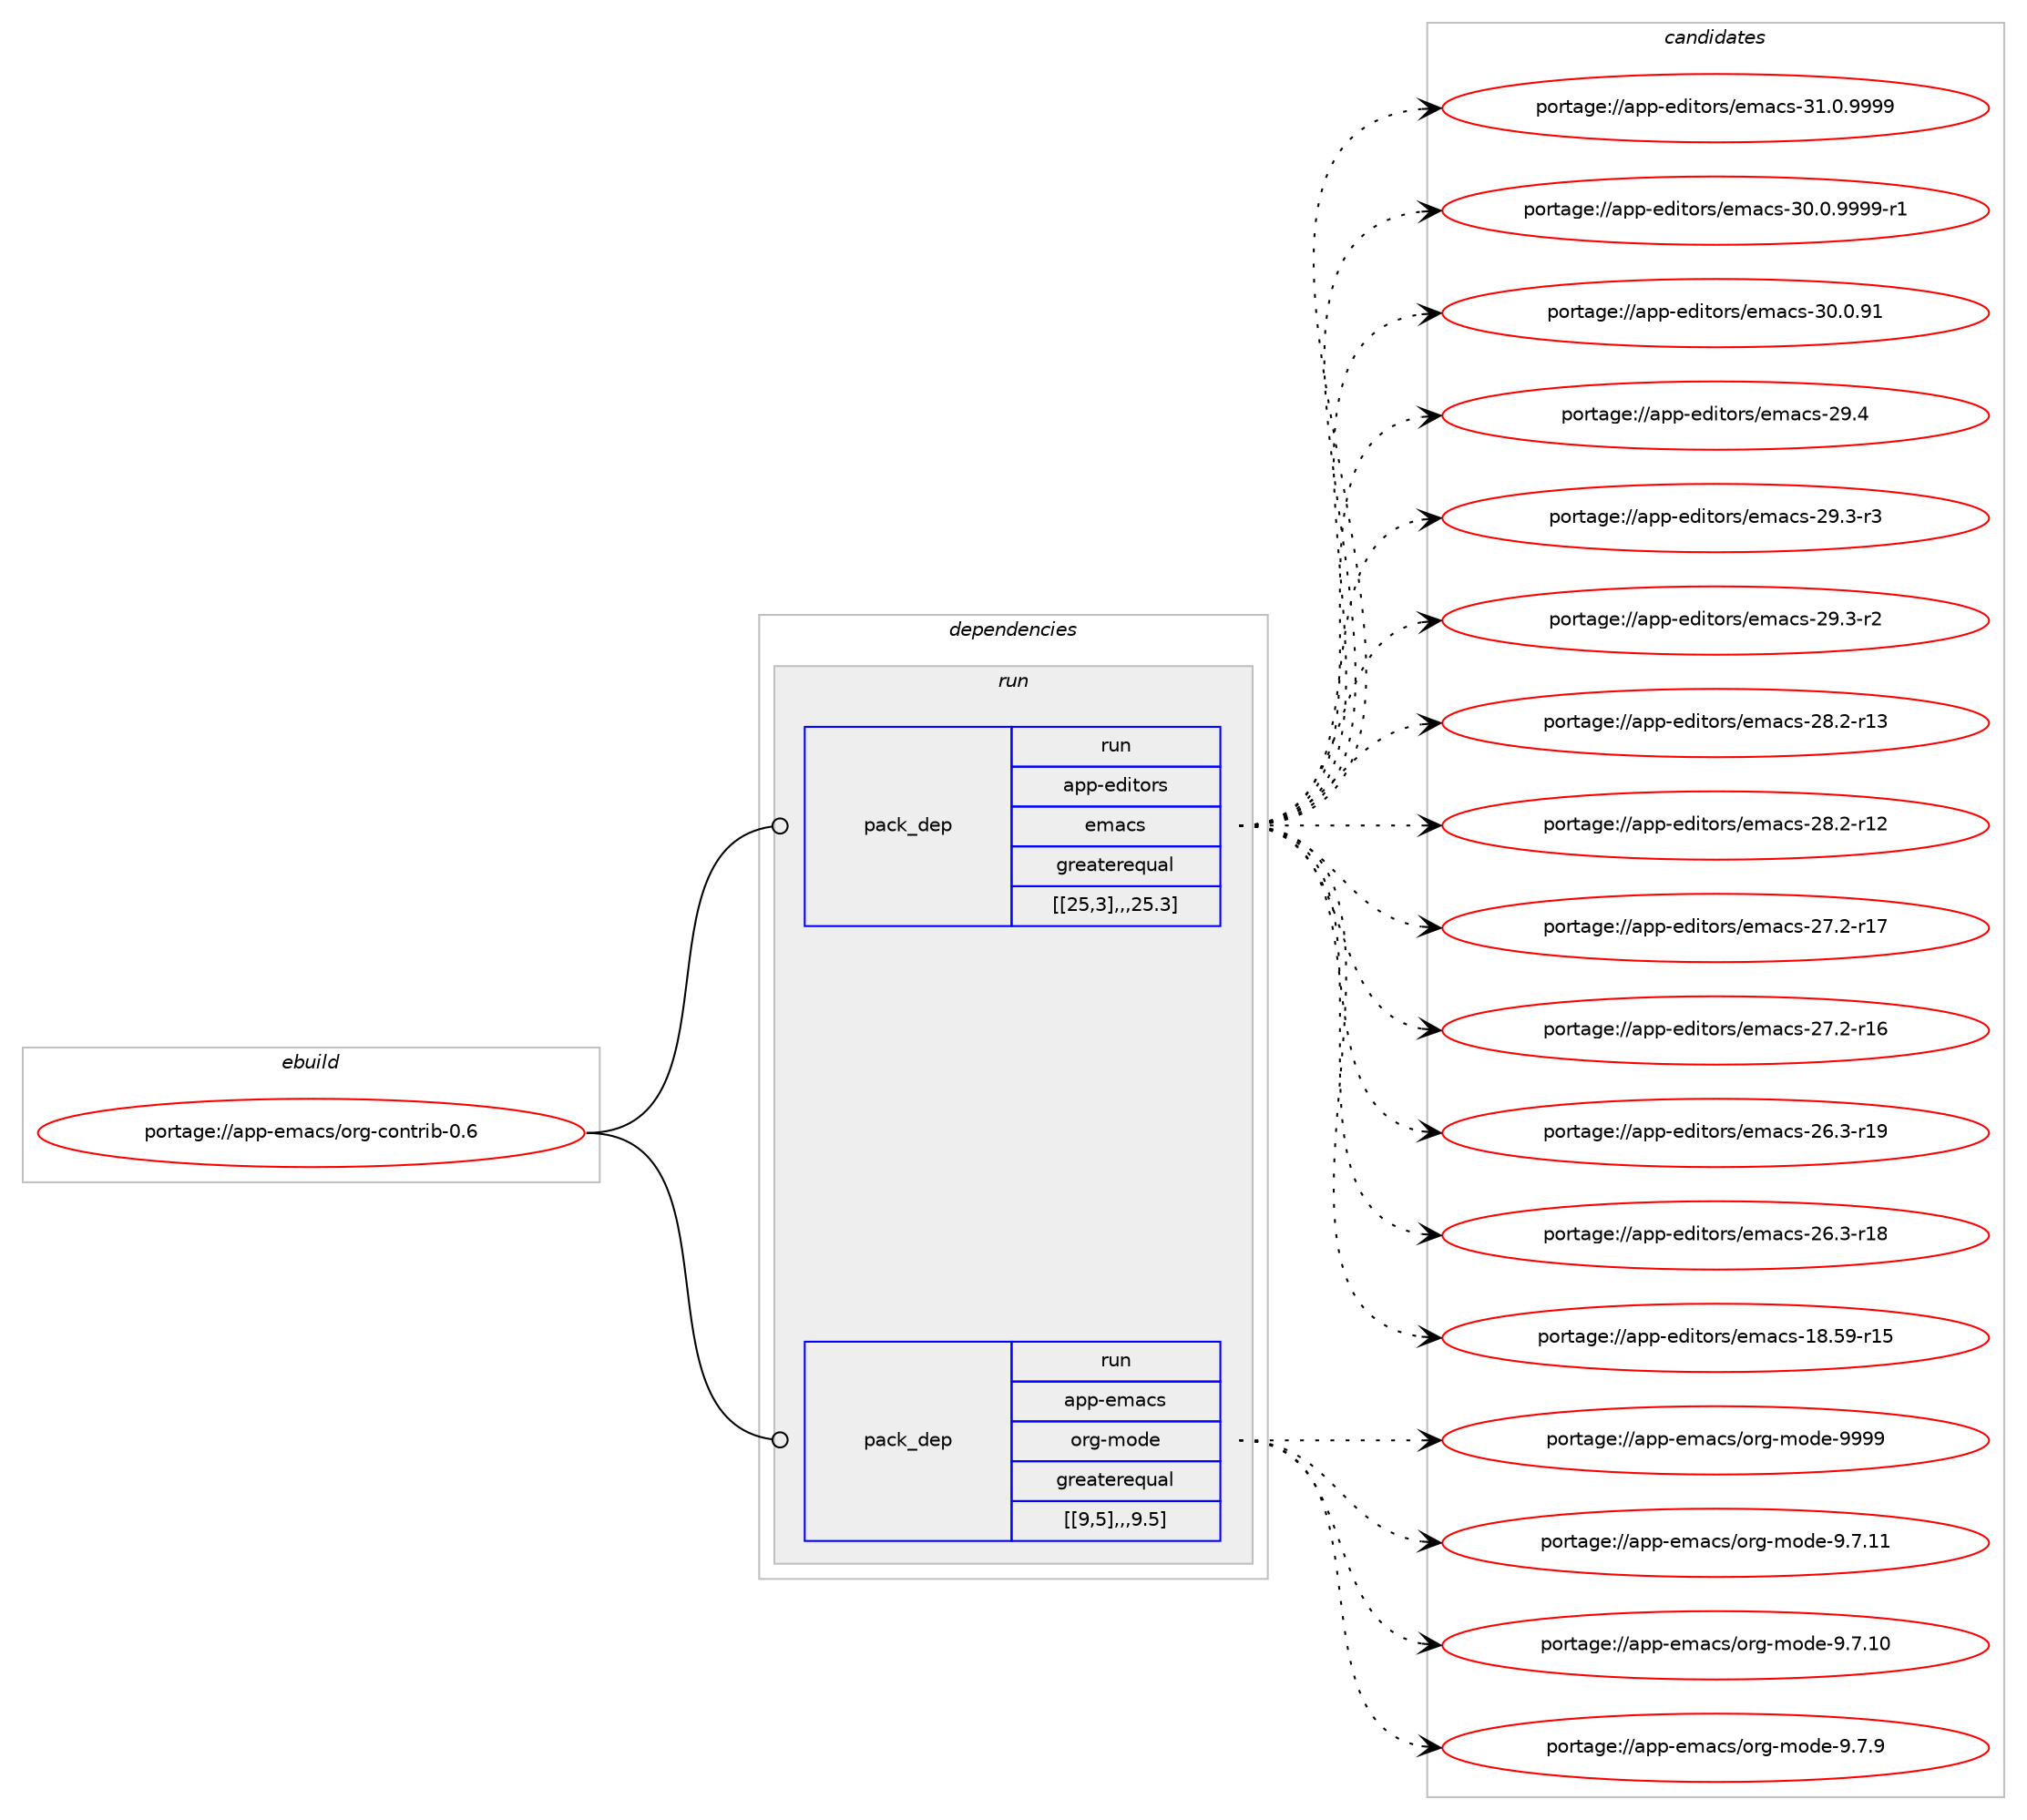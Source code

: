 digraph prolog {

# *************
# Graph options
# *************

newrank=true;
concentrate=true;
compound=true;
graph [rankdir=LR,fontname=Helvetica,fontsize=10,ranksep=1.5];#, ranksep=2.5, nodesep=0.2];
edge  [arrowhead=vee];
node  [fontname=Helvetica,fontsize=10];

# **********
# The ebuild
# **********

subgraph cluster_leftcol {
color=gray;
label=<<i>ebuild</i>>;
id [label="portage://app-emacs/org-contrib-0.6", color=red, width=4, href="../app-emacs/org-contrib-0.6.svg"];
}

# ****************
# The dependencies
# ****************

subgraph cluster_midcol {
color=gray;
label=<<i>dependencies</i>>;
subgraph cluster_compile {
fillcolor="#eeeeee";
style=filled;
label=<<i>compile</i>>;
}
subgraph cluster_compileandrun {
fillcolor="#eeeeee";
style=filled;
label=<<i>compile and run</i>>;
}
subgraph cluster_run {
fillcolor="#eeeeee";
style=filled;
label=<<i>run</i>>;
subgraph pack16774 {
dependency23347 [label=<<TABLE BORDER="0" CELLBORDER="1" CELLSPACING="0" CELLPADDING="4" WIDTH="220"><TR><TD ROWSPAN="6" CELLPADDING="30">pack_dep</TD></TR><TR><TD WIDTH="110">run</TD></TR><TR><TD>app-editors</TD></TR><TR><TD>emacs</TD></TR><TR><TD>greaterequal</TD></TR><TR><TD>[[25,3],,,25.3]</TD></TR></TABLE>>, shape=none, color=blue];
}
id:e -> dependency23347:w [weight=20,style="solid",arrowhead="odot"];
subgraph pack16775 {
dependency23348 [label=<<TABLE BORDER="0" CELLBORDER="1" CELLSPACING="0" CELLPADDING="4" WIDTH="220"><TR><TD ROWSPAN="6" CELLPADDING="30">pack_dep</TD></TR><TR><TD WIDTH="110">run</TD></TR><TR><TD>app-emacs</TD></TR><TR><TD>org-mode</TD></TR><TR><TD>greaterequal</TD></TR><TR><TD>[[9,5],,,9.5]</TD></TR></TABLE>>, shape=none, color=blue];
}
id:e -> dependency23348:w [weight=20,style="solid",arrowhead="odot"];
}
}

# **************
# The candidates
# **************

subgraph cluster_choices {
rank=same;
color=gray;
label=<<i>candidates</i>>;

subgraph choice16774 {
color=black;
nodesep=1;
choice971121124510110010511611111411547101109979911545514946484657575757 [label="portage://app-editors/emacs-31.0.9999", color=red, width=4,href="../app-editors/emacs-31.0.9999.svg"];
choice9711211245101100105116111114115471011099799115455148464846575757574511449 [label="portage://app-editors/emacs-30.0.9999-r1", color=red, width=4,href="../app-editors/emacs-30.0.9999-r1.svg"];
choice97112112451011001051161111141154710110997991154551484648465749 [label="portage://app-editors/emacs-30.0.91", color=red, width=4,href="../app-editors/emacs-30.0.91.svg"];
choice97112112451011001051161111141154710110997991154550574652 [label="portage://app-editors/emacs-29.4", color=red, width=4,href="../app-editors/emacs-29.4.svg"];
choice971121124510110010511611111411547101109979911545505746514511451 [label="portage://app-editors/emacs-29.3-r3", color=red, width=4,href="../app-editors/emacs-29.3-r3.svg"];
choice971121124510110010511611111411547101109979911545505746514511450 [label="portage://app-editors/emacs-29.3-r2", color=red, width=4,href="../app-editors/emacs-29.3-r2.svg"];
choice97112112451011001051161111141154710110997991154550564650451144951 [label="portage://app-editors/emacs-28.2-r13", color=red, width=4,href="../app-editors/emacs-28.2-r13.svg"];
choice97112112451011001051161111141154710110997991154550564650451144950 [label="portage://app-editors/emacs-28.2-r12", color=red, width=4,href="../app-editors/emacs-28.2-r12.svg"];
choice97112112451011001051161111141154710110997991154550554650451144955 [label="portage://app-editors/emacs-27.2-r17", color=red, width=4,href="../app-editors/emacs-27.2-r17.svg"];
choice97112112451011001051161111141154710110997991154550554650451144954 [label="portage://app-editors/emacs-27.2-r16", color=red, width=4,href="../app-editors/emacs-27.2-r16.svg"];
choice97112112451011001051161111141154710110997991154550544651451144957 [label="portage://app-editors/emacs-26.3-r19", color=red, width=4,href="../app-editors/emacs-26.3-r19.svg"];
choice97112112451011001051161111141154710110997991154550544651451144956 [label="portage://app-editors/emacs-26.3-r18", color=red, width=4,href="../app-editors/emacs-26.3-r18.svg"];
choice9711211245101100105116111114115471011099799115454956465357451144953 [label="portage://app-editors/emacs-18.59-r15", color=red, width=4,href="../app-editors/emacs-18.59-r15.svg"];
dependency23347:e -> choice971121124510110010511611111411547101109979911545514946484657575757:w [style=dotted,weight="100"];
dependency23347:e -> choice9711211245101100105116111114115471011099799115455148464846575757574511449:w [style=dotted,weight="100"];
dependency23347:e -> choice97112112451011001051161111141154710110997991154551484648465749:w [style=dotted,weight="100"];
dependency23347:e -> choice97112112451011001051161111141154710110997991154550574652:w [style=dotted,weight="100"];
dependency23347:e -> choice971121124510110010511611111411547101109979911545505746514511451:w [style=dotted,weight="100"];
dependency23347:e -> choice971121124510110010511611111411547101109979911545505746514511450:w [style=dotted,weight="100"];
dependency23347:e -> choice97112112451011001051161111141154710110997991154550564650451144951:w [style=dotted,weight="100"];
dependency23347:e -> choice97112112451011001051161111141154710110997991154550564650451144950:w [style=dotted,weight="100"];
dependency23347:e -> choice97112112451011001051161111141154710110997991154550554650451144955:w [style=dotted,weight="100"];
dependency23347:e -> choice97112112451011001051161111141154710110997991154550554650451144954:w [style=dotted,weight="100"];
dependency23347:e -> choice97112112451011001051161111141154710110997991154550544651451144957:w [style=dotted,weight="100"];
dependency23347:e -> choice97112112451011001051161111141154710110997991154550544651451144956:w [style=dotted,weight="100"];
dependency23347:e -> choice9711211245101100105116111114115471011099799115454956465357451144953:w [style=dotted,weight="100"];
}
subgraph choice16775 {
color=black;
nodesep=1;
choice9711211245101109979911547111114103451091111001014557575757 [label="portage://app-emacs/org-mode-9999", color=red, width=4,href="../app-emacs/org-mode-9999.svg"];
choice97112112451011099799115471111141034510911110010145574655464949 [label="portage://app-emacs/org-mode-9.7.11", color=red, width=4,href="../app-emacs/org-mode-9.7.11.svg"];
choice97112112451011099799115471111141034510911110010145574655464948 [label="portage://app-emacs/org-mode-9.7.10", color=red, width=4,href="../app-emacs/org-mode-9.7.10.svg"];
choice971121124510110997991154711111410345109111100101455746554657 [label="portage://app-emacs/org-mode-9.7.9", color=red, width=4,href="../app-emacs/org-mode-9.7.9.svg"];
dependency23348:e -> choice9711211245101109979911547111114103451091111001014557575757:w [style=dotted,weight="100"];
dependency23348:e -> choice97112112451011099799115471111141034510911110010145574655464949:w [style=dotted,weight="100"];
dependency23348:e -> choice97112112451011099799115471111141034510911110010145574655464948:w [style=dotted,weight="100"];
dependency23348:e -> choice971121124510110997991154711111410345109111100101455746554657:w [style=dotted,weight="100"];
}
}

}

